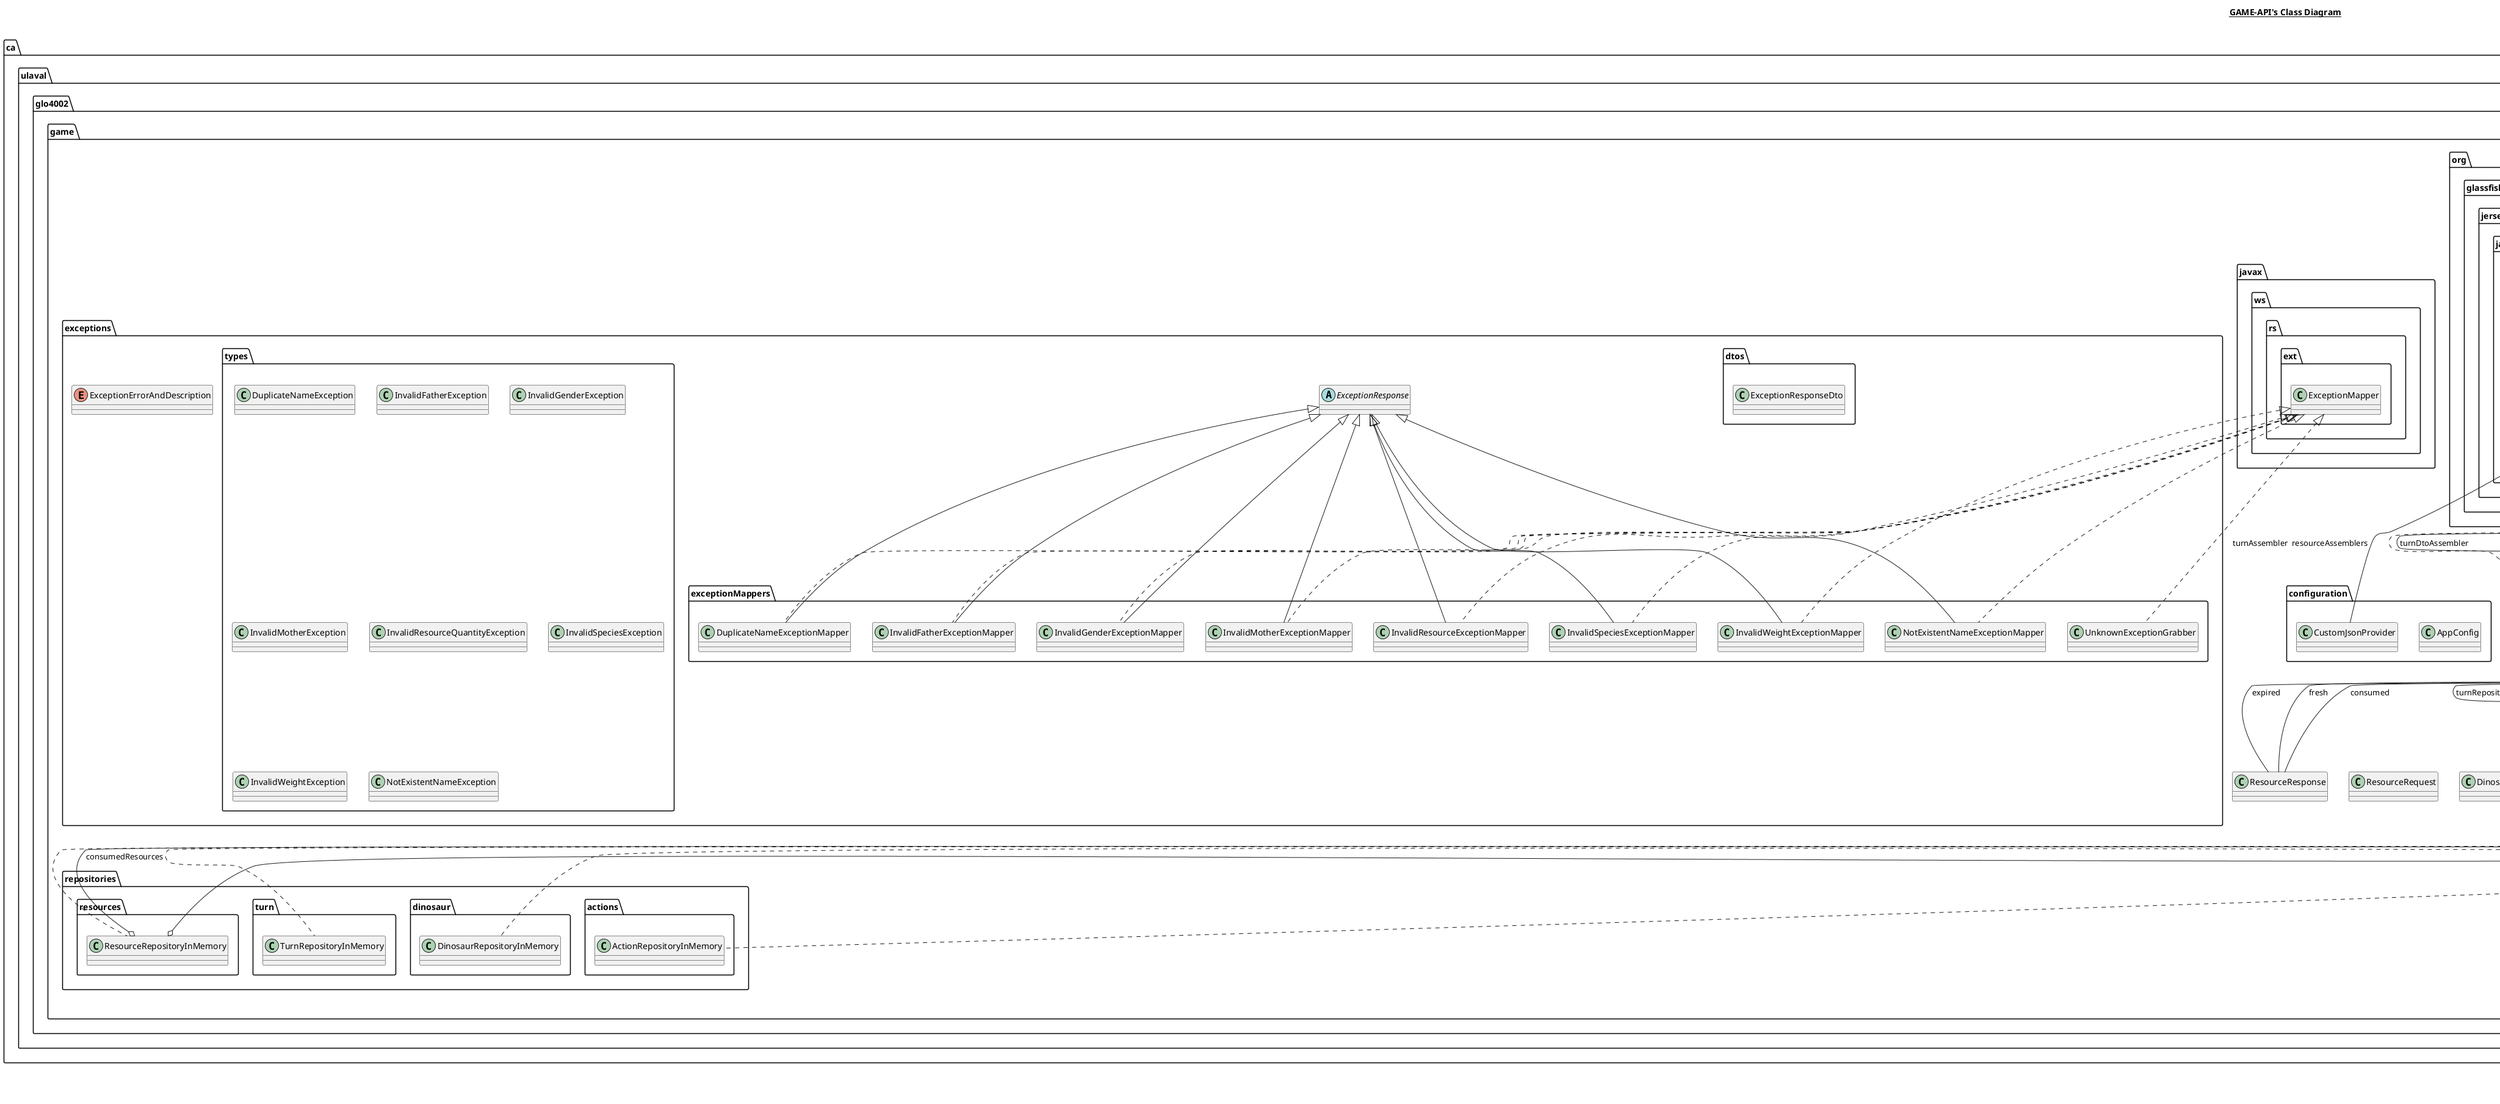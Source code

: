 @startuml

title __GAME-API's Class Diagram__\n

    namespace ca.ulaval.glo4002.game {
      class ca.ulaval.glo4002.game.GameServer {
      }
     namespace ca.ulaval.glo4002.game {
      namespace application.dinosaur {
        class ca.ulaval.glo4002.game.application.dinosaur.DinosaurUseCase {
        }
      }
    
    namespace ca.ulaval.glo4002.game {
      namespace application.resources {
        class ca.ulaval.glo4002.game.application.resources.ResourceUseCase {
        }
      }
    
    namespace ca.ulaval.glo4002.game {
      namespace application.turn {
        class ca.ulaval.glo4002.game.application.turn.TurnUseCase {
        }
      }
    }
  
  

   
    namespace ca.ulaval.glo4002.game {
      namespace configuration {
        class ca.ulaval.glo4002.game.configuration.AppConfig {
        }
      }
    
    namespace ca.ulaval.glo4002.game {
      namespace configuration {
        class ca.ulaval.glo4002.game.configuration.CustomJsonProvider {
        }
      }
    
    namespace ca.ulaval.glo4002.game {
      namespace controllers.dinosaur {
        class ca.ulaval.glo4002.game.controllers.dinosaur.DinosaurResource {
        }
      }
    
    namespace ca.ulaval.glo4002.game {
      namespace controllers.dinosaur {
        namespace dtos {
          class ca.ulaval.glo4002.game.application.dinosaur.dtos.DinosaurAssembler {
          }
        }
      }
    }

  

   
    namespace ca.ulaval.glo4002.game {
      namespace controllers.dinosaur {
        namespace dtos {
          class ca.ulaval.glo4002.game.controllers.dinosaur.dtos.DinosaurCreationDto {
          }
        }
      }
    }

   
    namespace ca.ulaval.glo4002.game {
      namespace controllers.dinosaur {
        namespace dtos {
          class ca.ulaval.glo4002.game.application.dinosaur.dtos.DinosaurDto {
          }
        }
      }
    
    namespace ca.ulaval.glo4002.game {
      namespace controllers.dinosaur {
        namespace dtos {
          class ca.ulaval.glo4002.game.controllers.dinosaur.dtos.DinosaurDtoAssembler {
          }
        }
      }
    }  

   
    namespace ca.ulaval.glo4002.game {
      namespace controllers.dinosaur {
        namespace dtos {
          class ca.ulaval.glo4002.game.controllers.dinosaur.dtos.DinosaurRequest {
          }
        }
      }
    }
  
    namespace ca.ulaval.glo4002.game {
      namespace controllers.dinosaur {
        namespace dtos {
          class ca.ulaval.glo4002.game.controllers.dinosaur.dtos.DinosaurResponseItem {
          }
        }
      }
    }
  
    namespace ca.ulaval.glo4002.game {
      namespace controllers.dinosaur {
        namespace dtos {
          class ca.ulaval.glo4002.game.controllers.dinosaur.dtos.DinosaursResponse {
          }
        }
      }
    }
  
    namespace ca.ulaval.glo4002.game {
      namespace controllers.resources {
        class ca.ulaval.glo4002.game.controllers.resources.ResourceResource {
        }
      }
    }
  
    namespace ca.ulaval.glo4002.game {
      namespace controllers.resources {
        namespace dtos {
          class ca.ulaval.glo4002.game.controllers.resources.dtos.ResourceAssemblers {
          }
        }
      }
    }
  
    namespace ca.ulaval.glo4002.game {
      namespace controllers.resources {
        namespace dtos {
          class ca.ulaval.glo4002.game.controllers.resources.dtos.ResourceCreationDto {
          }
        }
      }
    }
  
    namespace ca.ulaval.glo4002.game {
      namespace controllers.resources {
        namespace dtos {
          class ca.ulaval.glo4002.game.controllers.resources.dtos.ResourceDto {
          }
        }
      }
    }
  
    namespace ca.ulaval.glo4002.game {
      namespace controllers.resources {
        namespace dtos {
          class ca.ulaval.glo4002.game.controllers.resources.dtos.ResourceDtoAssembler {
          }
        }
      }
    }
  
    namespace ca.ulaval.glo4002.game {
      namespace controllers.resources {
        namespace dtos {
          class ca.ulaval.glo4002.game.controllers.resources.dtos.ResourceRequest {
          }
        }
      }
    }
  
    namespace ca.ulaval.glo4002.game {
      namespace controllers.resources {
        namespace dtos {
          class ca.ulaval.glo4002.game.controllers.resources.dtos.ResourceResponse {
          }
        }
      }
    }
  
    namespace ca.ulaval.glo4002.game {
      namespace controllers.resources {
        namespace dtos {
          class ca.ulaval.glo4002.game.controllers.resources.dtos.ResourcesResponse {
          }
        }
      }
    }
  
    namespace ca.ulaval.glo4002.game {
      namespace controllers.turn {
        class ca.ulaval.glo4002.game.controllers.turn.TurnResource {
        }
      }
    }
  
    namespace ca.ulaval.glo4002.game {
      namespace controllers.turn {
        namespace dtos {
          class ca.ulaval.glo4002.game.controllers.turn.dtos.TurnAssembler {
          }
        }
      }
    }
  
    namespace ca.ulaval.glo4002.game {
      namespace controllers.turn {
        namespace dtos {
          class ca.ulaval.glo4002.game.controllers.turn.dtos.TurnDto {
          }
        }
      }
    }
  
    namespace ca.ulaval.glo4002.game {
      namespace controllers.turn {
        namespace dtos {
          class ca.ulaval.glo4002.game.controllers.turn.dtos.TurnDtoAssembler {
          }
        }
      }
    }
  
    namespace ca.ulaval.glo4002.game {
      namespace controllers.turn {
        namespace dtos {
          class ca.ulaval.glo4002.game.controllers.turn.dtos.TurnResponse {
          }
        }
      }
    }
  
    namespace ca.ulaval.glo4002.game {
      namespace domain.actions {
        abstract class ca.ulaval.glo4002.game.domain.actions.Action {
        }
      }
    }
  
    namespace ca.ulaval.glo4002.game {
      namespace domain.actions {
        class ca.ulaval.glo4002.game.domain.actions.ActionFactory {
        }
      }
    }
  
    namespace ca.ulaval.glo4002.game {
      namespace domain.actions {
        interface ca.ulaval.glo4002.game.domain.actions.ActionRepository {
        }
      }
    }
  
    namespace ca.ulaval.glo4002.game {
      namespace domain.actions {
        class ca.ulaval.glo4002.game.domain.actions.AddDino {
        }
      }
    }
  
    namespace ca.ulaval.glo4002.game {
      namespace domain.actions {
        class ca.ulaval.glo4002.game.domain.actions.AddResource {
        }
      }
    }
  
    namespace ca.ulaval.glo4002.game {
      namespace domain.actions {
        enum Command {
        }
      }
    }
  
    namespace ca.ulaval.glo4002.game {
      namespace domain.dinosaur {
        class ca.ulaval.glo4002.game.domain.dinosaur.Dinosaur {
        }
      }
    }
  
    namespace ca.ulaval.glo4002.game {
      namespace domain.dinosaur {
        class ca.ulaval.glo4002.game.domain.dinosaur.DinosaurFactory {
        }
      }
    }
  
    namespace ca.ulaval.glo4002.game {
      namespace domain.dinosaur {
        interface ca.ulaval.glo4002.game.domain.dinosaur.DinosaurRepository {
        }
      }
    }
  
    namespace ca.ulaval.glo4002.game {
      namespace domain.dinosaur {
        namespace enums {
          enum DietType {
          }
        }
      }
    }
  
    namespace ca.ulaval.glo4002.game {
      namespace domain.dinosaur {
        namespace enums {
          class ca.ulaval.glo4002.game.domain.dinosaur.enums.SpeciesDietsCorrespondances {
          }
        }
      }
    }
  
    namespace ca.ulaval.glo4002.game {
      namespace domain.resources {
        class ca.ulaval.glo4002.game.domain.resources.Burger {
        }
      }
    }
  
    namespace ca.ulaval.glo4002.game {
      namespace domain.resources {
        class ca.ulaval.glo4002.game.domain.resources.Resource {
        }
      }
    }
  
    namespace ca.ulaval.glo4002.game {
      namespace domain.resources {
        abstract class ca.ulaval.glo4002.game.domain.resources.ResourceElements {
        }
      }
    }
  
    namespace ca.ulaval.glo4002.game {
      namespace domain.resources {
        class ca.ulaval.glo4002.game.domain.resources.ResourceFactory {
        }
      }
    }
  
    namespace ca.ulaval.glo4002.game {
      namespace domain.resources {
        interface ca.ulaval.glo4002.game.domain.resources.ResourceRepository {
        }
      }
    }
  
    namespace ca.ulaval.glo4002.game {
      namespace domain.resources {
        class ca.ulaval.glo4002.game.domain.resources.Salad {
        }
      }
    }
  
    namespace ca.ulaval.glo4002.game {
      namespace domain.resources {
        class ca.ulaval.glo4002.game.domain.resources.Water {
        }
      }
    }
  
    namespace ca.ulaval.glo4002.game {
      namespace domain.turn {
        class ca.ulaval.glo4002.game.domain.turn.Turn {
        }
      }
    }
  
    namespace ca.ulaval.glo4002.game {
      namespace domain.turn {
        class ca.ulaval.glo4002.game.domain.turn.TurnFactory {
        }
      }
    }
  
    namespace ca.ulaval.glo4002.game {
      namespace domain.turn {
        interface ca.ulaval.glo4002.game.domain.turn.TurnRepository {
        }
      }
    }
  
    namespace ca.ulaval.glo4002.game {
      namespace exceptions {
        enum ExceptionErrorAndDescription {
        }
      }
    }
  
    namespace ca.ulaval.glo4002.game {
      namespace exceptions {
        abstract class ca.ulaval.glo4002.game.exceptions.ExceptionResponse {
        }
      }
    }
  
    namespace ca.ulaval.glo4002.game {
      namespace exceptions {
        namespace dtos {
          class ca.ulaval.glo4002.game.exceptions.dtos.ExceptionResponseDto {
          }
        }
      }
    }
  
    namespace ca.ulaval.glo4002.game {
      namespace exceptions {
        namespace exceptionMappers {
          class ca.ulaval.glo4002.game.exceptions.exceptionMappers.DuplicateNameExceptionMapper {
          }
        }
      }
    }
  
    namespace ca.ulaval.glo4002.game {
      namespace exceptions {
        namespace exceptionMappers {
          class ca.ulaval.glo4002.game.exceptions.exceptionMappers.InvalidFatherExceptionMapper {
          }
        }
      }
    }
  
    namespace ca.ulaval.glo4002.game {
      namespace exceptions {
        namespace exceptionMappers {
          class ca.ulaval.glo4002.game.exceptions.exceptionMappers.InvalidGenderExceptionMapper {
          }
        }
      }
    }
  
    namespace ca.ulaval.glo4002.game {
      namespace exceptions {
        namespace exceptionMappers {
          class ca.ulaval.glo4002.game.exceptions.exceptionMappers.InvalidMotherExceptionMapper {
          }
        }
      }
    }
  
    namespace ca.ulaval.glo4002.game {
      namespace exceptions {
        namespace exceptionMappers {
          class ca.ulaval.glo4002.game.exceptions.exceptionMappers.InvalidResourceExceptionMapper {
          }
        }
      }
    }
  
    namespace ca.ulaval.glo4002.game {
      namespace exceptions {
        namespace exceptionMappers {
          class ca.ulaval.glo4002.game.exceptions.exceptionMappers.InvalidSpeciesExceptionMapper {
          }
        }
      }
    }
  
    namespace ca.ulaval.glo4002.game {
      namespace exceptions {
        namespace exceptionMappers {
          class ca.ulaval.glo4002.game.exceptions.exceptionMappers.InvalidWeightExceptionMapper {
          }
        }
      }
    }
  
    namespace ca.ulaval.glo4002.game {
      namespace exceptions {
        namespace exceptionMappers {
          class ca.ulaval.glo4002.game.exceptions.exceptionMappers.NotExistentNameExceptionMapper {
          }
        }
      }
    }
  
    namespace ca.ulaval.glo4002.game {
      namespace exceptions {
        namespace exceptionMappers {
          class ca.ulaval.glo4002.game.exceptions.exceptionMappers.UnknownExceptionGrabber {
          }
        }
      }
    }
  
    namespace ca.ulaval.glo4002.game {
      namespace exceptions {
        namespace types {
          class ca.ulaval.glo4002.game.exceptions.types.DuplicateNameException {
          }
        }
      }
    }
  
    namespace ca.ulaval.glo4002.game {
      namespace exceptions {
        namespace types {
          class ca.ulaval.glo4002.game.exceptions.types.InvalidFatherException {
          }
        }
      }
    }
  
    namespace ca.ulaval.glo4002.game {
      namespace exceptions {
        namespace types {
          class ca.ulaval.glo4002.game.exceptions.types.InvalidGenderException {
          }
        }
      }
    }
  
    namespace ca.ulaval.glo4002.game {
      namespace exceptions {
        namespace types {
          class ca.ulaval.glo4002.game.exceptions.types.InvalidMotherException {
          }
        }
      }
    }
  
    namespace ca.ulaval.glo4002.game {
      namespace exceptions {
        namespace types {
          class ca.ulaval.glo4002.game.exceptions.types.InvalidResourceQuantityException {
          }
        }
      }
    }
  
    namespace ca.ulaval.glo4002.game {
      namespace exceptions {
        namespace types {
          class ca.ulaval.glo4002.game.exceptions.types.InvalidSpeciesException {
          }
        }
      }
    }
  
    namespace ca.ulaval.glo4002.game {
      namespace exceptions {
        namespace types {
          class ca.ulaval.glo4002.game.exceptions.types.InvalidWeightException {
          }
        }
      }
    }
  
    namespace ca.ulaval.glo4002.game {
      namespace exceptions {
        namespace types {
          class ca.ulaval.glo4002.game.exceptions.types.NotExistentNameException {
          }
        }
      }
    }
  
    namespace ca.ulaval.glo4002.game {
      namespace heartbeat {
        class ca.ulaval.glo4002.game.heartbeat.HeartbeatResource {
        }
      }
    }
  
    namespace ca.ulaval.glo4002.game {
      namespace heartbeat {
        class ca.ulaval.glo4002.game.heartbeat.HeartbeatResponse {
        }
      }
    }
  
    namespace ca.ulaval.glo4002.game {
      namespace repositories.actions {
        class ca.ulaval.glo4002.game.repositories.actions.ActionRepositoryInMemory {
        }
      }
    }
  
    namespace ca.ulaval.glo4002.game {
      namespace repositories.dinosaur {
        class ca.ulaval.glo4002.game.repositories.dinosaur.DinosaurRepositoryInMemory {
        }
      }
    }
  
    namespace ca.ulaval.glo4002.game {
      namespace repositories.resources {
        class ca.ulaval.glo4002.game.repositories.resources.ResourceRepositoryInMemory {
        }
      }
    }
  
    namespace ca.ulaval.glo4002.game {
      namespace repositories.turn {
        class ca.ulaval.glo4002.game.repositories.turn.TurnRepositoryInMemory {
        }
      }
    }
  }
  

  ca.ulaval.glo4002.game.GameServer .up.|> java.lang.Runnable
  ca.ulaval.glo4002.game.application.dinosaur.DinosaurUseCase o-- ca.ulaval.glo4002.game.domain.actions.ActionFactory : actionFactory
  ca.ulaval.glo4002.game.application.dinosaur.DinosaurUseCase o-- ca.ulaval.glo4002.game.domain.actions.ActionRepository : actionRepository
  ca.ulaval.glo4002.game.application.dinosaur.DinosaurUseCase o-- ca.ulaval.glo4002.game.application.dinosaur.dtos.DinosaurAssembler : dinosaurAssembler
  ca.ulaval.glo4002.game.application.dinosaur.DinosaurUseCase o-- ca.ulaval.glo4002.game.domain.dinosaur.DinosaurFactory : dinosaurFactory
  ca.ulaval.glo4002.game.application.dinosaur.DinosaurUseCase o-- ca.ulaval.glo4002.game.domain.dinosaur.DinosaurRepository : dinosaurRepository
  ca.ulaval.glo4002.game.application.resources.ResourceUseCase o-- ca.ulaval.glo4002.game.domain.actions.ActionFactory : actionFactory
  ca.ulaval.glo4002.game.application.resources.ResourceUseCase o-- ca.ulaval.glo4002.game.domain.actions.ActionRepository : actionRepository
  ca.ulaval.glo4002.game.application.resources.ResourceUseCase o-- ca.ulaval.glo4002.game.controllers.resources.dtos.ResourceAssemblers : resourceAssemblers
  ca.ulaval.glo4002.game.application.resources.ResourceUseCase o-- ca.ulaval.glo4002.game.domain.resources.ResourceFactory : resourceFactory
  ca.ulaval.glo4002.game.application.resources.ResourceUseCase o-- ca.ulaval.glo4002.game.domain.resources.ResourceRepository : resourceRepository
  ca.ulaval.glo4002.game.application.turn.TurnUseCase o-- ca.ulaval.glo4002.game.domain.actions.ActionRepository : actionRepository
  ca.ulaval.glo4002.game.application.turn.TurnUseCase o-- ca.ulaval.glo4002.game.domain.dinosaur.DinosaurRepository : dinosaurRepository
  ca.ulaval.glo4002.game.application.turn.TurnUseCase o-- ca.ulaval.glo4002.game.domain.resources.ResourceRepository : resourceRepository
  ca.ulaval.glo4002.game.application.turn.TurnUseCase o-- ca.ulaval.glo4002.game.controllers.turn.dtos.TurnAssembler : turnAssembler
  ca.ulaval.glo4002.game.application.turn.TurnUseCase o-- ca.ulaval.glo4002.game.domain.turn.TurnFactory : turnFactory
  ca.ulaval.glo4002.game.application.turn.TurnUseCase o-- ca.ulaval.glo4002.game.domain.turn.TurnRepository : turnRepository
  ca.ulaval.glo4002.game.configuration.CustomJsonProvider -up-|> org.glassfish.jersey.jackson.internal.jackson.jaxrs.json.JacksonJaxbJsonProvider
  ca.ulaval.glo4002.game.controllers.dinosaur.DinosaurResource o-- ca.ulaval.glo4002.game.controllers.dinosaur.dtos.DinosaurDtoAssembler : dinosaurDtoAssembler
  ca.ulaval.glo4002.game.controllers.dinosaur.DinosaurResource o-- ca.ulaval.glo4002.game.application.dinosaur.DinosaurUseCase : dinosaurUseCase
  ca.ulaval.glo4002.game.controllers.dinosaur.dtos.DinosaurDtoAssembler o-- ca.ulaval.glo4002.game.domain.dinosaur.DinosaurFactory : dinosaurFactory
  ca.ulaval.glo4002.game.controllers.resources.ResourceResource o-- ca.ulaval.glo4002.game.controllers.resources.dtos.ResourceDtoAssembler : resourceDtoAssembler
  ca.ulaval.glo4002.game.controllers.resources.ResourceResource o-- ca.ulaval.glo4002.game.application.resources.ResourceUseCase : resourceUseCase
  ca.ulaval.glo4002.game.controllers.resources.dtos.ResourcesResponse o-- ca.ulaval.glo4002.game.controllers.resources.dtos.ResourceResponse : consumed
  ca.ulaval.glo4002.game.controllers.resources.dtos.ResourcesResponse o-- ca.ulaval.glo4002.game.controllers.resources.dtos.ResourceResponse : expired
  ca.ulaval.glo4002.game.controllers.resources.dtos.ResourcesResponse o-- ca.ulaval.glo4002.game.controllers.resources.dtos.ResourceResponse : fresh
  ca.ulaval.glo4002.game.controllers.turn.TurnResource o-- ca.ulaval.glo4002.game.controllers.turn.dtos.TurnDtoAssembler : turnDtoAssembler
  ca.ulaval.glo4002.game.controllers.turn.TurnResource o-- ca.ulaval.glo4002.game.application.turn.TurnUseCase : turnUseCase
  ca.ulaval.glo4002.game.domain.actions.AddDino -up-|> ca.ulaval.glo4002.game.domain.actions.Action
  ca.ulaval.glo4002.game.domain.actions.AddResource -up-|> ca.ulaval.glo4002.game.domain.actions.Action
  ca.ulaval.glo4002.game.domain.dinosaur.Dinosaur o-- ca.ulaval.glo4002.game.domain.dinosaur.enums.DietType : diet
  ca.ulaval.glo4002.game.domain.dinosaur.DinosaurFactory o-- ca.ulaval.glo4002.game.domain.dinosaur.DinosaurRepository : dinosaurRepository
  ca.ulaval.glo4002.game.domain.dinosaur.DinosaurFactory o-- ca.ulaval.glo4002.game.domain.dinosaur.enums.SpeciesDietsCorrespondances : speciesDietsCorrespondances
  ca.ulaval.glo4002.game.domain.resources.Burger -up-|> ca.ulaval.glo4002.game.domain.resources.ResourceElements
  ca.ulaval.glo4002.game.domain.resources.Salad -up-|> ca.ulaval.glo4002.game.domain.resources.ResourceElements
  ca.ulaval.glo4002.game.domain.resources.Water -up-|> ca.ulaval.glo4002.game.domain.resources.ResourceElements
  ca.ulaval.glo4002.game.exceptions.exceptionMappers.DuplicateNameExceptionMapper .up.|> javax.ws.rs.ext.ExceptionMapper
  ca.ulaval.glo4002.game.exceptions.exceptionMappers.DuplicateNameExceptionMapper -up-|> ca.ulaval.glo4002.game.exceptions.ExceptionResponse
  ca.ulaval.glo4002.game.exceptions.exceptionMappers.InvalidFatherExceptionMapper .up.|> javax.ws.rs.ext.ExceptionMapper
  ca.ulaval.glo4002.game.exceptions.exceptionMappers.InvalidFatherExceptionMapper -up-|> ca.ulaval.glo4002.game.exceptions.ExceptionResponse
  ca.ulaval.glo4002.game.exceptions.exceptionMappers.InvalidGenderExceptionMapper .up.|> javax.ws.rs.ext.ExceptionMapper
  ca.ulaval.glo4002.game.exceptions.exceptionMappers.InvalidGenderExceptionMapper -up-|> ca.ulaval.glo4002.game.exceptions.ExceptionResponse
  ca.ulaval.glo4002.game.exceptions.exceptionMappers.InvalidMotherExceptionMapper .up.|> javax.ws.rs.ext.ExceptionMapper
  ca.ulaval.glo4002.game.exceptions.exceptionMappers.InvalidMotherExceptionMapper -up-|> ca.ulaval.glo4002.game.exceptions.ExceptionResponse
  ca.ulaval.glo4002.game.exceptions.exceptionMappers.InvalidResourceExceptionMapper .up.|> javax.ws.rs.ext.ExceptionMapper
  ca.ulaval.glo4002.game.exceptions.exceptionMappers.InvalidResourceExceptionMapper -up-|> ca.ulaval.glo4002.game.exceptions.ExceptionResponse
  ca.ulaval.glo4002.game.exceptions.exceptionMappers.InvalidSpeciesExceptionMapper .up.|> javax.ws.rs.ext.ExceptionMapper
  ca.ulaval.glo4002.game.exceptions.exceptionMappers.InvalidSpeciesExceptionMapper -up-|> ca.ulaval.glo4002.game.exceptions.ExceptionResponse
  ca.ulaval.glo4002.game.exceptions.exceptionMappers.InvalidWeightExceptionMapper .up.|> javax.ws.rs.ext.ExceptionMapper
  ca.ulaval.glo4002.game.exceptions.exceptionMappers.InvalidWeightExceptionMapper -up-|> ca.ulaval.glo4002.game.exceptions.ExceptionResponse
  ca.ulaval.glo4002.game.exceptions.exceptionMappers.NotExistentNameExceptionMapper .up.|> javax.ws.rs.ext.ExceptionMapper
  ca.ulaval.glo4002.game.exceptions.exceptionMappers.NotExistentNameExceptionMapper -up-|> ca.ulaval.glo4002.game.exceptions.ExceptionResponse
  ca.ulaval.glo4002.game.exceptions.exceptionMappers.UnknownExceptionGrabber .up.|> javax.ws.rs.ext.ExceptionMapper
  ca.ulaval.glo4002.game.repositories.actions.ActionRepositoryInMemory .up.|> ca.ulaval.glo4002.game.domain.actions.ActionRepository
  ca.ulaval.glo4002.game.repositories.dinosaur.DinosaurRepositoryInMemory .up.|> ca.ulaval.glo4002.game.domain.dinosaur.DinosaurRepository
  ca.ulaval.glo4002.game.repositories.resources.ResourceRepositoryInMemory .up.|> ca.ulaval.glo4002.game.domain.resources.ResourceRepository
  ca.ulaval.glo4002.game.repositories.resources.ResourceRepositoryInMemory o-- ca.ulaval.glo4002.game.domain.resources.Resource : consumedResources
  ca.ulaval.glo4002.game.repositories.resources.ResourceRepositoryInMemory o-- ca.ulaval.glo4002.game.domain.resources.Resource : expiredResources
  ca.ulaval.glo4002.game.repositories.turn.TurnRepositoryInMemory .up.|> ca.ulaval.glo4002.game.domain.turn.TurnRepository


right footer


PlantUML diagram generated by SketchIt! (https://bitbucket.org/pmesmeur/sketch.it)
For more information about this tool, please contact philippe.mesmeur@gmail.com
endfooter

@enduml
